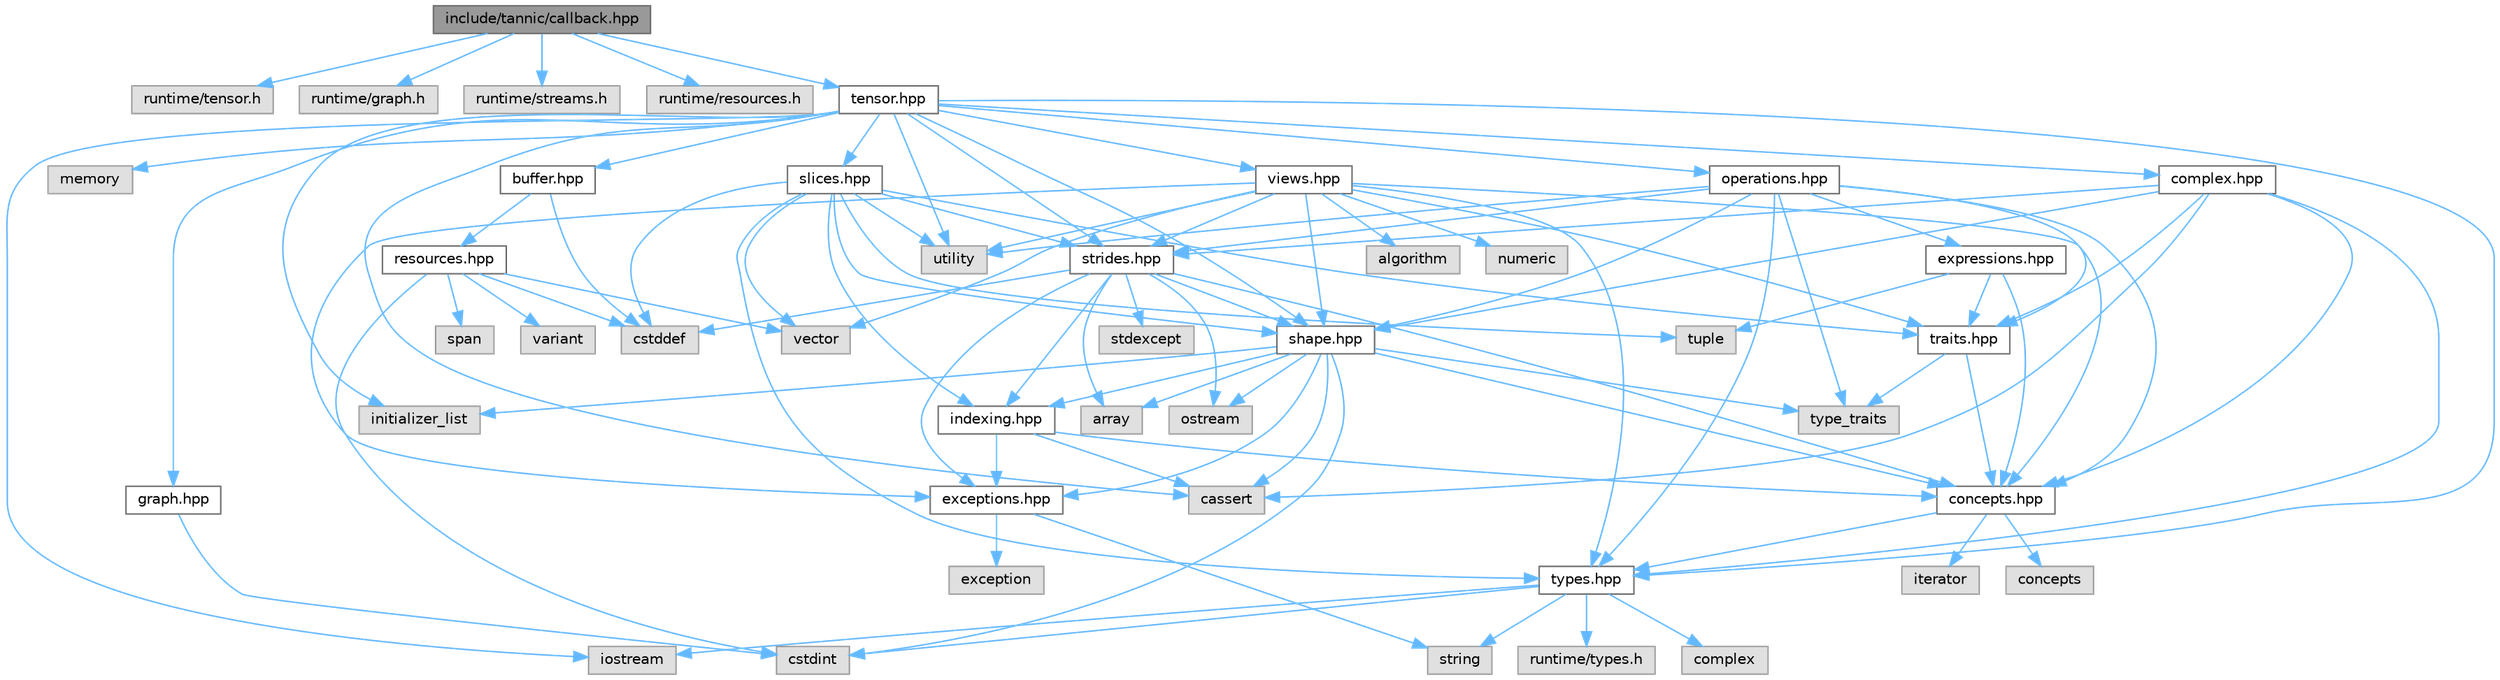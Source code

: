 digraph "include/tannic/callback.hpp"
{
 // LATEX_PDF_SIZE
  bgcolor="transparent";
  edge [fontname=Helvetica,fontsize=10,labelfontname=Helvetica,labelfontsize=10];
  node [fontname=Helvetica,fontsize=10,shape=box,height=0.2,width=0.4];
  Node1 [id="Node000001",label="include/tannic/callback.hpp",height=0.2,width=0.4,color="gray40", fillcolor="grey60", style="filled", fontcolor="black",tooltip=" "];
  Node1 -> Node2 [id="edge96_Node000001_Node000002",color="steelblue1",style="solid",tooltip=" "];
  Node2 [id="Node000002",label="runtime/tensor.h",height=0.2,width=0.4,color="grey60", fillcolor="#E0E0E0", style="filled",tooltip=" "];
  Node1 -> Node3 [id="edge97_Node000001_Node000003",color="steelblue1",style="solid",tooltip=" "];
  Node3 [id="Node000003",label="runtime/graph.h",height=0.2,width=0.4,color="grey60", fillcolor="#E0E0E0", style="filled",tooltip=" "];
  Node1 -> Node4 [id="edge98_Node000001_Node000004",color="steelblue1",style="solid",tooltip=" "];
  Node4 [id="Node000004",label="runtime/streams.h",height=0.2,width=0.4,color="grey60", fillcolor="#E0E0E0", style="filled",tooltip=" "];
  Node1 -> Node5 [id="edge99_Node000001_Node000005",color="steelblue1",style="solid",tooltip=" "];
  Node5 [id="Node000005",label="runtime/resources.h",height=0.2,width=0.4,color="grey60", fillcolor="#E0E0E0", style="filled",tooltip=" "];
  Node1 -> Node6 [id="edge100_Node000001_Node000006",color="steelblue1",style="solid",tooltip=" "];
  Node6 [id="Node000006",label="tensor.hpp",height=0.2,width=0.4,color="grey40", fillcolor="white", style="filled",URL="$d3/d8b/tensor_8hpp.html",tooltip="Core multidimensional tensor class for the Tannic Tensor Library."];
  Node6 -> Node7 [id="edge101_Node000006_Node000007",color="steelblue1",style="solid",tooltip=" "];
  Node7 [id="Node000007",label="iostream",height=0.2,width=0.4,color="grey60", fillcolor="#E0E0E0", style="filled",tooltip=" "];
  Node6 -> Node8 [id="edge102_Node000006_Node000008",color="steelblue1",style="solid",tooltip=" "];
  Node8 [id="Node000008",label="memory",height=0.2,width=0.4,color="grey60", fillcolor="#E0E0E0", style="filled",tooltip=" "];
  Node6 -> Node9 [id="edge103_Node000006_Node000009",color="steelblue1",style="solid",tooltip=" "];
  Node9 [id="Node000009",label="cassert",height=0.2,width=0.4,color="grey60", fillcolor="#E0E0E0", style="filled",tooltip=" "];
  Node6 -> Node10 [id="edge104_Node000006_Node000010",color="steelblue1",style="solid",tooltip=" "];
  Node10 [id="Node000010",label="utility",height=0.2,width=0.4,color="grey60", fillcolor="#E0E0E0", style="filled",tooltip=" "];
  Node6 -> Node11 [id="edge105_Node000006_Node000011",color="steelblue1",style="solid",tooltip=" "];
  Node11 [id="Node000011",label="initializer_list",height=0.2,width=0.4,color="grey60", fillcolor="#E0E0E0", style="filled",tooltip=" "];
  Node6 -> Node12 [id="edge106_Node000006_Node000012",color="steelblue1",style="solid",tooltip=" "];
  Node12 [id="Node000012",label="types.hpp",height=0.2,width=0.4,color="grey40", fillcolor="white", style="filled",URL="$dd/de3/types_8hpp.html",tooltip="Core type system for the Tannic Tensor Library."];
  Node12 -> Node7 [id="edge107_Node000012_Node000007",color="steelblue1",style="solid",tooltip=" "];
  Node12 -> Node13 [id="edge108_Node000012_Node000013",color="steelblue1",style="solid",tooltip=" "];
  Node13 [id="Node000013",label="cstdint",height=0.2,width=0.4,color="grey60", fillcolor="#E0E0E0", style="filled",tooltip=" "];
  Node12 -> Node14 [id="edge109_Node000012_Node000014",color="steelblue1",style="solid",tooltip=" "];
  Node14 [id="Node000014",label="string",height=0.2,width=0.4,color="grey60", fillcolor="#E0E0E0", style="filled",tooltip=" "];
  Node12 -> Node15 [id="edge110_Node000012_Node000015",color="steelblue1",style="solid",tooltip=" "];
  Node15 [id="Node000015",label="complex",height=0.2,width=0.4,color="grey60", fillcolor="#E0E0E0", style="filled",tooltip=" "];
  Node12 -> Node16 [id="edge111_Node000012_Node000016",color="steelblue1",style="solid",tooltip=" "];
  Node16 [id="Node000016",label="runtime/types.h",height=0.2,width=0.4,color="grey60", fillcolor="#E0E0E0", style="filled",tooltip=" "];
  Node6 -> Node17 [id="edge112_Node000006_Node000017",color="steelblue1",style="solid",tooltip=" "];
  Node17 [id="Node000017",label="shape.hpp",height=0.2,width=0.4,color="grey40", fillcolor="white", style="filled",URL="$d3/d30/shape_8hpp.html",tooltip="Defines the Shape class for representing tensor dimensions."];
  Node17 -> Node18 [id="edge113_Node000017_Node000018",color="steelblue1",style="solid",tooltip=" "];
  Node18 [id="Node000018",label="type_traits",height=0.2,width=0.4,color="grey60", fillcolor="#E0E0E0", style="filled",tooltip=" "];
  Node17 -> Node19 [id="edge114_Node000017_Node000019",color="steelblue1",style="solid",tooltip=" "];
  Node19 [id="Node000019",label="array",height=0.2,width=0.4,color="grey60", fillcolor="#E0E0E0", style="filled",tooltip=" "];
  Node17 -> Node13 [id="edge115_Node000017_Node000013",color="steelblue1",style="solid",tooltip=" "];
  Node17 -> Node9 [id="edge116_Node000017_Node000009",color="steelblue1",style="solid",tooltip=" "];
  Node17 -> Node11 [id="edge117_Node000017_Node000011",color="steelblue1",style="solid",tooltip=" "];
  Node17 -> Node20 [id="edge118_Node000017_Node000020",color="steelblue1",style="solid",tooltip=" "];
  Node20 [id="Node000020",label="ostream",height=0.2,width=0.4,color="grey60", fillcolor="#E0E0E0", style="filled",tooltip=" "];
  Node17 -> Node21 [id="edge119_Node000017_Node000021",color="steelblue1",style="solid",tooltip=" "];
  Node21 [id="Node000021",label="concepts.hpp",height=0.2,width=0.4,color="grey40", fillcolor="white", style="filled",URL="$d7/dd8/concepts_8hpp.html",tooltip="Defines core C++20 concepts used throughout the Tannic Tensor Library."];
  Node21 -> Node22 [id="edge120_Node000021_Node000022",color="steelblue1",style="solid",tooltip=" "];
  Node22 [id="Node000022",label="concepts",height=0.2,width=0.4,color="grey60", fillcolor="#E0E0E0", style="filled",tooltip=" "];
  Node21 -> Node23 [id="edge121_Node000021_Node000023",color="steelblue1",style="solid",tooltip=" "];
  Node23 [id="Node000023",label="iterator",height=0.2,width=0.4,color="grey60", fillcolor="#E0E0E0", style="filled",tooltip=" "];
  Node21 -> Node12 [id="edge122_Node000021_Node000012",color="steelblue1",style="solid",tooltip=" "];
  Node17 -> Node24 [id="edge123_Node000017_Node000024",color="steelblue1",style="solid",tooltip=" "];
  Node24 [id="Node000024",label="indexing.hpp",height=0.2,width=0.4,color="grey40", fillcolor="white", style="filled",URL="$d7/d1d/indexing_8hpp.html",tooltip="Utilities for index normalization and slicing ranges in the Tannic Tensor Library."];
  Node24 -> Node9 [id="edge124_Node000024_Node000009",color="steelblue1",style="solid",tooltip=" "];
  Node24 -> Node21 [id="edge125_Node000024_Node000021",color="steelblue1",style="solid",tooltip=" "];
  Node24 -> Node25 [id="edge126_Node000024_Node000025",color="steelblue1",style="solid",tooltip=" "];
  Node25 [id="Node000025",label="exceptions.hpp",height=0.2,width=0.4,color="grey40", fillcolor="white", style="filled",URL="$da/d49/exceptions_8hpp.html",tooltip="Defines the exceptions used in the library."];
  Node25 -> Node26 [id="edge127_Node000025_Node000026",color="steelblue1",style="solid",tooltip=" "];
  Node26 [id="Node000026",label="exception",height=0.2,width=0.4,color="grey60", fillcolor="#E0E0E0", style="filled",tooltip=" "];
  Node25 -> Node14 [id="edge128_Node000025_Node000014",color="steelblue1",style="solid",tooltip=" "];
  Node17 -> Node25 [id="edge129_Node000017_Node000025",color="steelblue1",style="solid",tooltip=" "];
  Node6 -> Node27 [id="edge130_Node000006_Node000027",color="steelblue1",style="solid",tooltip=" "];
  Node27 [id="Node000027",label="strides.hpp",height=0.2,width=0.4,color="grey40", fillcolor="white", style="filled",URL="$d7/d08/strides_8hpp.html",tooltip="Memory layout specification for tensor dimensions in the Tannic Tensor Library."];
  Node27 -> Node19 [id="edge131_Node000027_Node000019",color="steelblue1",style="solid",tooltip=" "];
  Node27 -> Node28 [id="edge132_Node000027_Node000028",color="steelblue1",style="solid",tooltip=" "];
  Node28 [id="Node000028",label="cstddef",height=0.2,width=0.4,color="grey60", fillcolor="#E0E0E0", style="filled",tooltip=" "];
  Node27 -> Node29 [id="edge133_Node000027_Node000029",color="steelblue1",style="solid",tooltip=" "];
  Node29 [id="Node000029",label="stdexcept",height=0.2,width=0.4,color="grey60", fillcolor="#E0E0E0", style="filled",tooltip=" "];
  Node27 -> Node20 [id="edge134_Node000027_Node000020",color="steelblue1",style="solid",tooltip=" "];
  Node27 -> Node21 [id="edge135_Node000027_Node000021",color="steelblue1",style="solid",tooltip=" "];
  Node27 -> Node17 [id="edge136_Node000027_Node000017",color="steelblue1",style="solid",tooltip=" "];
  Node27 -> Node24 [id="edge137_Node000027_Node000024",color="steelblue1",style="solid",tooltip=" "];
  Node27 -> Node25 [id="edge138_Node000027_Node000025",color="steelblue1",style="solid",tooltip=" "];
  Node6 -> Node30 [id="edge139_Node000006_Node000030",color="steelblue1",style="solid",tooltip=" "];
  Node30 [id="Node000030",label="buffer.hpp",height=0.2,width=0.4,color="grey40", fillcolor="white", style="filled",URL="$da/d1d/buffer_8hpp.html",tooltip="Memory buffer management for tensor storage."];
  Node30 -> Node28 [id="edge140_Node000030_Node000028",color="steelblue1",style="solid",tooltip=" "];
  Node30 -> Node31 [id="edge141_Node000030_Node000031",color="steelblue1",style="solid",tooltip=" "];
  Node31 [id="Node000031",label="resources.hpp",height=0.2,width=0.4,color="grey40", fillcolor="white", style="filled",URL="$d1/dee/resources_8hpp.html",tooltip="Memory resource management for heterogeneous computing."];
  Node31 -> Node13 [id="edge142_Node000031_Node000013",color="steelblue1",style="solid",tooltip=" "];
  Node31 -> Node28 [id="edge143_Node000031_Node000028",color="steelblue1",style="solid",tooltip=" "];
  Node31 -> Node32 [id="edge144_Node000031_Node000032",color="steelblue1",style="solid",tooltip=" "];
  Node32 [id="Node000032",label="span",height=0.2,width=0.4,color="grey60", fillcolor="#E0E0E0", style="filled",tooltip=" "];
  Node31 -> Node33 [id="edge145_Node000031_Node000033",color="steelblue1",style="solid",tooltip=" "];
  Node33 [id="Node000033",label="vector",height=0.2,width=0.4,color="grey60", fillcolor="#E0E0E0", style="filled",tooltip=" "];
  Node31 -> Node34 [id="edge146_Node000031_Node000034",color="steelblue1",style="solid",tooltip=" "];
  Node34 [id="Node000034",label="variant",height=0.2,width=0.4,color="grey60", fillcolor="#E0E0E0", style="filled",tooltip=" "];
  Node6 -> Node35 [id="edge147_Node000006_Node000035",color="steelblue1",style="solid",tooltip=" "];
  Node35 [id="Node000035",label="slices.hpp",height=0.2,width=0.4,color="grey40", fillcolor="white", style="filled",URL="$d4/d71/slices_8hpp.html",tooltip="Implements tensor slicing for expression templates in the Tannic Tensor Library."];
  Node35 -> Node36 [id="edge148_Node000035_Node000036",color="steelblue1",style="solid",tooltip=" "];
  Node36 [id="Node000036",label="tuple",height=0.2,width=0.4,color="grey60", fillcolor="#E0E0E0", style="filled",tooltip=" "];
  Node35 -> Node10 [id="edge149_Node000035_Node000010",color="steelblue1",style="solid",tooltip=" "];
  Node35 -> Node28 [id="edge150_Node000035_Node000028",color="steelblue1",style="solid",tooltip=" "];
  Node35 -> Node33 [id="edge151_Node000035_Node000033",color="steelblue1",style="solid",tooltip=" "];
  Node35 -> Node12 [id="edge152_Node000035_Node000012",color="steelblue1",style="solid",tooltip=" "];
  Node35 -> Node37 [id="edge153_Node000035_Node000037",color="steelblue1",style="solid",tooltip=" "];
  Node37 [id="Node000037",label="traits.hpp",height=0.2,width=0.4,color="grey40", fillcolor="white", style="filled",URL="$df/d73/traits_8hpp.html",tooltip=" "];
  Node37 -> Node18 [id="edge154_Node000037_Node000018",color="steelblue1",style="solid",tooltip=" "];
  Node37 -> Node21 [id="edge155_Node000037_Node000021",color="steelblue1",style="solid",tooltip=" "];
  Node35 -> Node17 [id="edge156_Node000035_Node000017",color="steelblue1",style="solid",tooltip=" "];
  Node35 -> Node27 [id="edge157_Node000035_Node000027",color="steelblue1",style="solid",tooltip=" "];
  Node35 -> Node24 [id="edge158_Node000035_Node000024",color="steelblue1",style="solid",tooltip=" "];
  Node6 -> Node38 [id="edge159_Node000006_Node000038",color="steelblue1",style="solid",tooltip=" "];
  Node38 [id="Node000038",label="views.hpp",height=0.2,width=0.4,color="grey40", fillcolor="white", style="filled",URL="$de/d49/views_8hpp.html",tooltip="Implements views for tensors in the Tannic Tensor Library."];
  Node38 -> Node10 [id="edge160_Node000038_Node000010",color="steelblue1",style="solid",tooltip=" "];
  Node38 -> Node39 [id="edge161_Node000038_Node000039",color="steelblue1",style="solid",tooltip=" "];
  Node39 [id="Node000039",label="algorithm",height=0.2,width=0.4,color="grey60", fillcolor="#E0E0E0", style="filled",tooltip=" "];
  Node38 -> Node40 [id="edge162_Node000038_Node000040",color="steelblue1",style="solid",tooltip=" "];
  Node40 [id="Node000040",label="numeric",height=0.2,width=0.4,color="grey60", fillcolor="#E0E0E0", style="filled",tooltip=" "];
  Node38 -> Node33 [id="edge163_Node000038_Node000033",color="steelblue1",style="solid",tooltip=" "];
  Node38 -> Node12 [id="edge164_Node000038_Node000012",color="steelblue1",style="solid",tooltip=" "];
  Node38 -> Node37 [id="edge165_Node000038_Node000037",color="steelblue1",style="solid",tooltip=" "];
  Node38 -> Node17 [id="edge166_Node000038_Node000017",color="steelblue1",style="solid",tooltip=" "];
  Node38 -> Node27 [id="edge167_Node000038_Node000027",color="steelblue1",style="solid",tooltip=" "];
  Node38 -> Node21 [id="edge168_Node000038_Node000021",color="steelblue1",style="solid",tooltip=" "];
  Node38 -> Node25 [id="edge169_Node000038_Node000025",color="steelblue1",style="solid",tooltip=" "];
  Node6 -> Node41 [id="edge170_Node000006_Node000041",color="steelblue1",style="solid",tooltip=" "];
  Node41 [id="Node000041",label="operations.hpp",height=0.2,width=0.4,color="grey40", fillcolor="white", style="filled",URL="$d6/d00/operations_8hpp.html",tooltip="Defines expression templates tensor aritmetic operations."];
  Node41 -> Node10 [id="edge171_Node000041_Node000010",color="steelblue1",style="solid",tooltip=" "];
  Node41 -> Node18 [id="edge172_Node000041_Node000018",color="steelblue1",style="solid",tooltip=" "];
  Node41 -> Node21 [id="edge173_Node000041_Node000021",color="steelblue1",style="solid",tooltip=" "];
  Node41 -> Node42 [id="edge174_Node000041_Node000042",color="steelblue1",style="solid",tooltip=" "];
  Node42 [id="Node000042",label="expressions.hpp",height=0.2,width=0.4,color="grey40", fillcolor="white", style="filled",URL="$d5/d8b/expressions_8hpp.html",tooltip=" "];
  Node42 -> Node36 [id="edge175_Node000042_Node000036",color="steelblue1",style="solid",tooltip=" "];
  Node42 -> Node37 [id="edge176_Node000042_Node000037",color="steelblue1",style="solid",tooltip=" "];
  Node42 -> Node21 [id="edge177_Node000042_Node000021",color="steelblue1",style="solid",tooltip=" "];
  Node41 -> Node12 [id="edge178_Node000041_Node000012",color="steelblue1",style="solid",tooltip=" "];
  Node41 -> Node17 [id="edge179_Node000041_Node000017",color="steelblue1",style="solid",tooltip=" "];
  Node41 -> Node27 [id="edge180_Node000041_Node000027",color="steelblue1",style="solid",tooltip=" "];
  Node41 -> Node37 [id="edge181_Node000041_Node000037",color="steelblue1",style="solid",tooltip=" "];
  Node6 -> Node43 [id="edge182_Node000006_Node000043",color="steelblue1",style="solid",tooltip=" "];
  Node43 [id="Node000043",label="complex.hpp",height=0.2,width=0.4,color="grey40", fillcolor="white", style="filled",URL="$db/dd8/complex_8hpp.html",tooltip="Complex number operations for the Tannic Tensor Library."];
  Node43 -> Node21 [id="edge183_Node000043_Node000021",color="steelblue1",style="solid",tooltip=" "];
  Node43 -> Node12 [id="edge184_Node000043_Node000012",color="steelblue1",style="solid",tooltip=" "];
  Node43 -> Node17 [id="edge185_Node000043_Node000017",color="steelblue1",style="solid",tooltip=" "];
  Node43 -> Node27 [id="edge186_Node000043_Node000027",color="steelblue1",style="solid",tooltip=" "];
  Node43 -> Node37 [id="edge187_Node000043_Node000037",color="steelblue1",style="solid",tooltip=" "];
  Node43 -> Node9 [id="edge188_Node000043_Node000009",color="steelblue1",style="solid",tooltip=" "];
  Node6 -> Node44 [id="edge189_Node000006_Node000044",color="steelblue1",style="solid",tooltip=" "];
  Node44 [id="Node000044",label="graph.hpp",height=0.2,width=0.4,color="grey40", fillcolor="white", style="filled",URL="$d9/de9/graph_8hpp.html",tooltip=" "];
  Node44 -> Node13 [id="edge190_Node000044_Node000013",color="steelblue1",style="solid",tooltip=" "];
}
